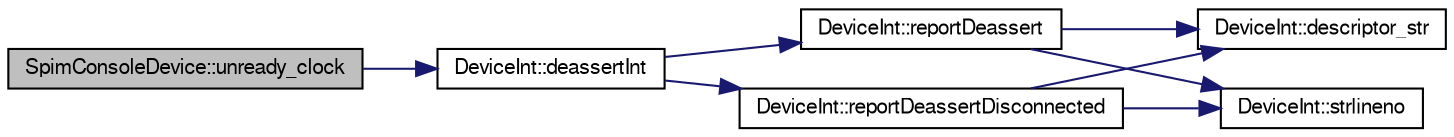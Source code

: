 digraph G
{
  edge [fontname="FreeSans",fontsize="10",labelfontname="FreeSans",labelfontsize="10"];
  node [fontname="FreeSans",fontsize="10",shape=record];
  rankdir=LR;
  Node1 [label="SpimConsoleDevice::unready_clock",height=0.2,width=0.4,color="black", fillcolor="grey75", style="filled" fontcolor="black"];
  Node1 -> Node2 [color="midnightblue",fontsize="10",style="solid"];
  Node2 [label="DeviceInt::deassertInt",height=0.2,width=0.4,color="black", fillcolor="white", style="filled",URL="$classDeviceInt.html#ad7387f17b6dfa6acf90e857a7e33aa01"];
  Node2 -> Node3 [color="midnightblue",fontsize="10",style="solid"];
  Node3 [label="DeviceInt::reportDeassert",height=0.2,width=0.4,color="black", fillcolor="white", style="filled",URL="$classDeviceInt.html#a7498408689728cc760e6d380524556e6"];
  Node3 -> Node4 [color="midnightblue",fontsize="10",style="solid"];
  Node4 [label="DeviceInt::descriptor_str",height=0.2,width=0.4,color="black", fillcolor="white", style="filled",URL="$classDeviceInt.html#a8e93853ae77b6a63a140ed498d9fc8b8"];
  Node3 -> Node5 [color="midnightblue",fontsize="10",style="solid"];
  Node5 [label="DeviceInt::strlineno",height=0.2,width=0.4,color="black", fillcolor="white", style="filled",URL="$classDeviceInt.html#a7b51658efadb002993df8b4475ce29eb"];
  Node2 -> Node6 [color="midnightblue",fontsize="10",style="solid"];
  Node6 [label="DeviceInt::reportDeassertDisconnected",height=0.2,width=0.4,color="black", fillcolor="white", style="filled",URL="$classDeviceInt.html#a7137fd4caaf3ab2cb1e187991b156e32"];
  Node6 -> Node4 [color="midnightblue",fontsize="10",style="solid"];
  Node6 -> Node5 [color="midnightblue",fontsize="10",style="solid"];
}
